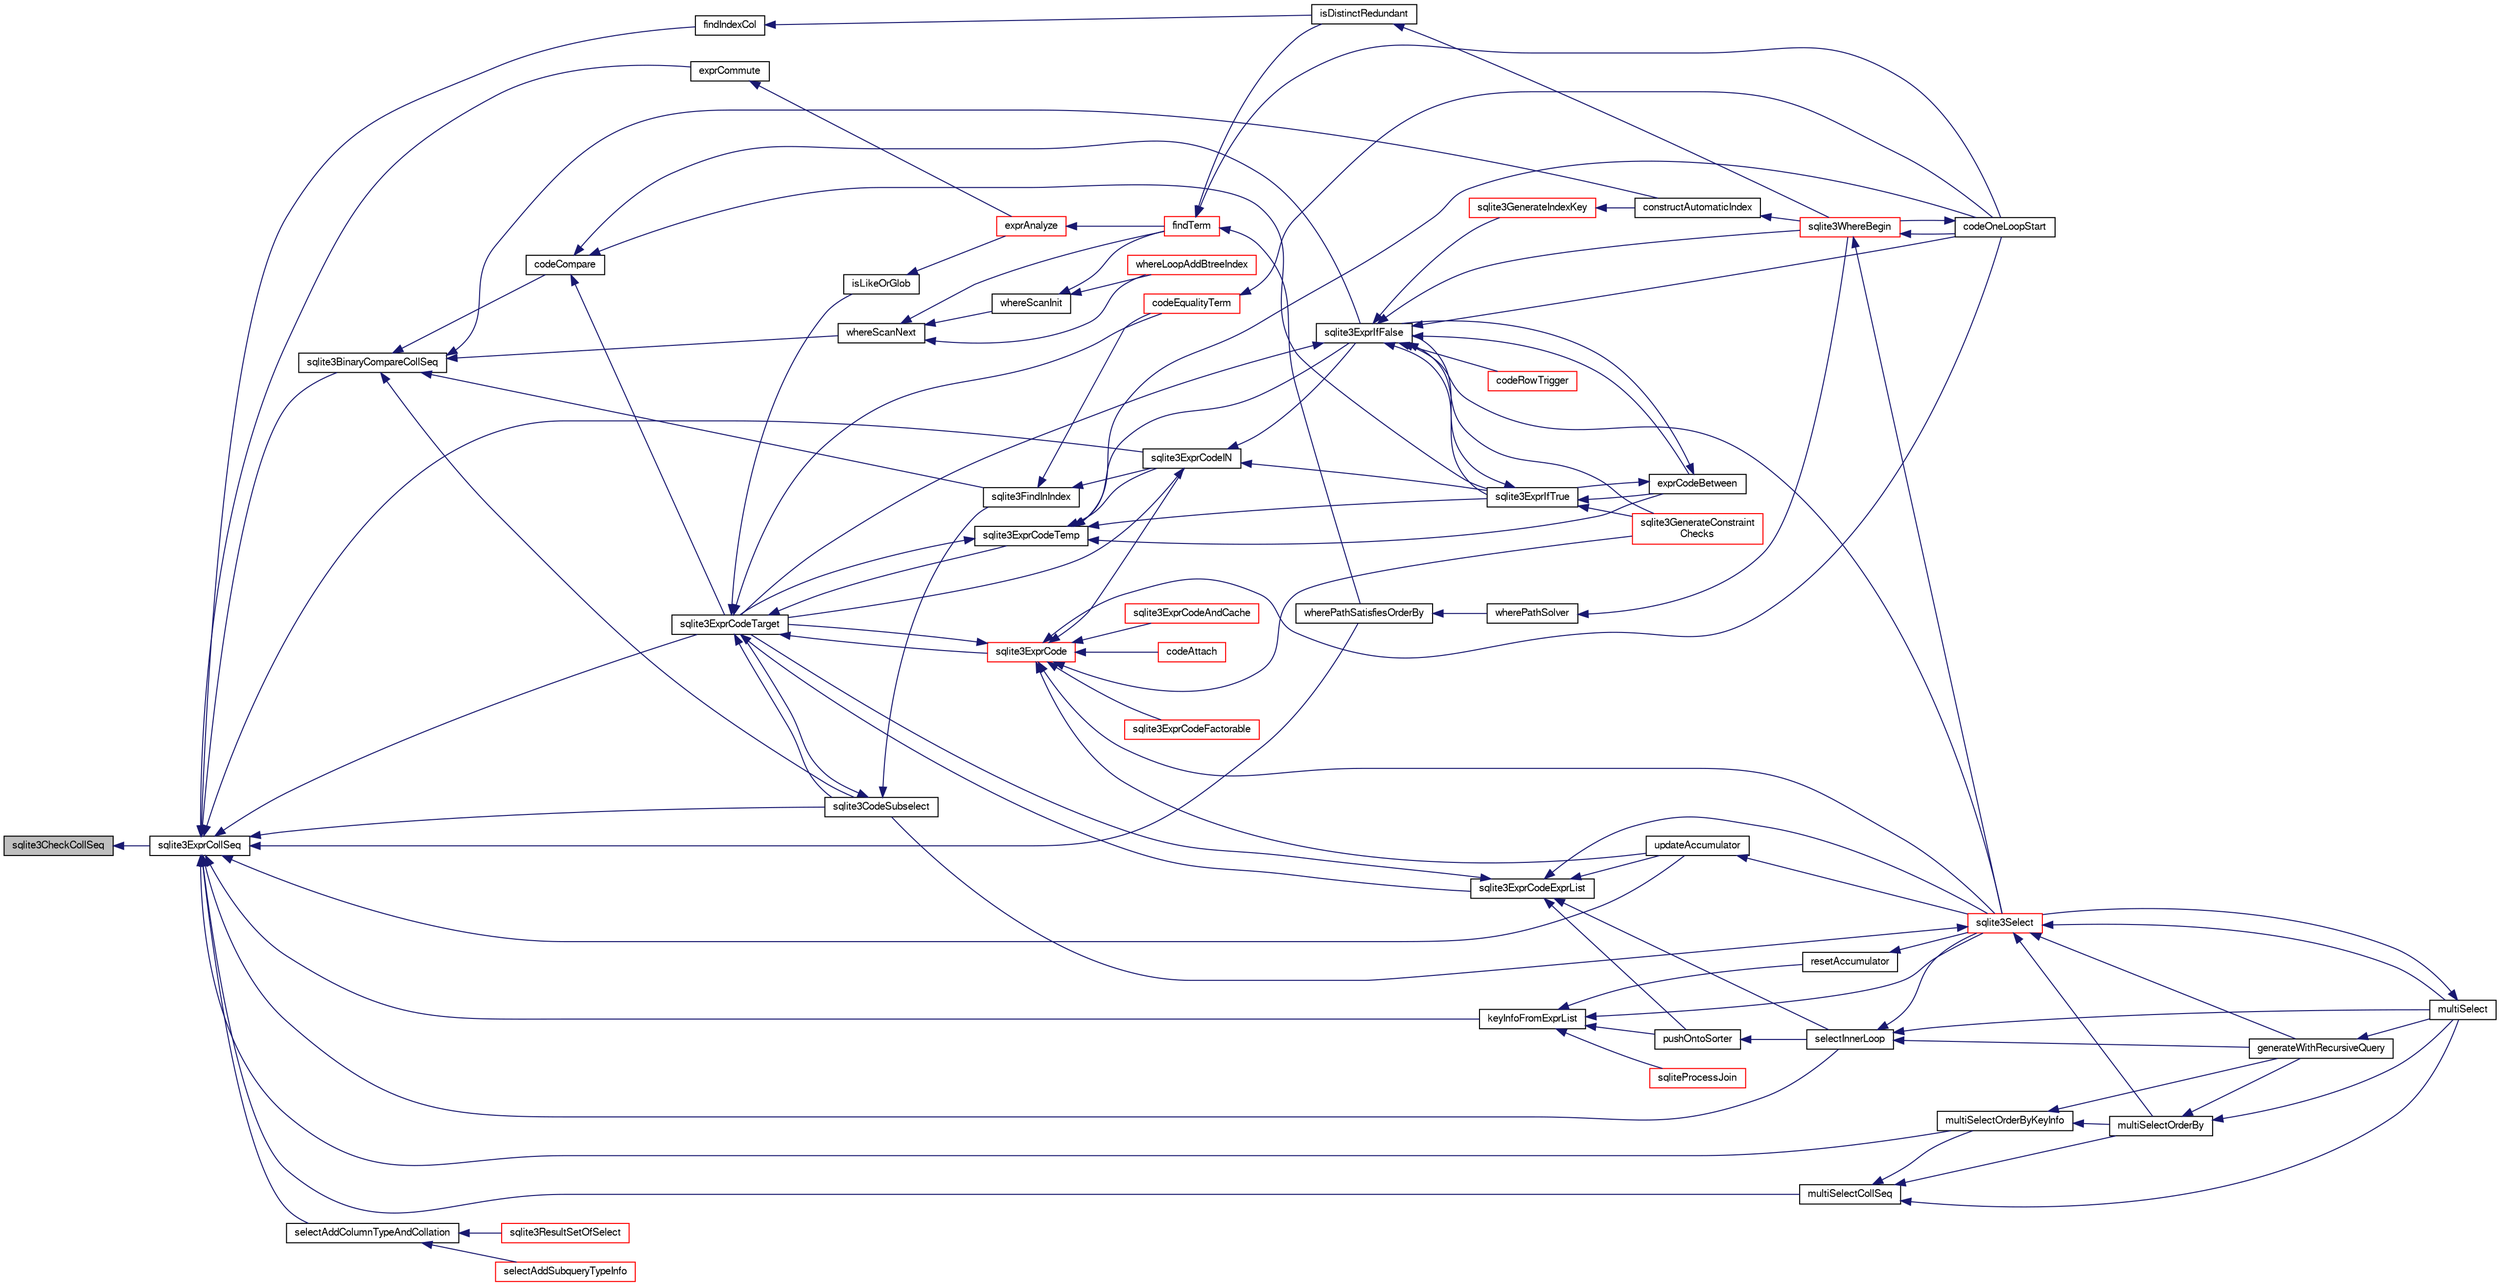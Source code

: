 digraph "sqlite3CheckCollSeq"
{
  edge [fontname="FreeSans",fontsize="10",labelfontname="FreeSans",labelfontsize="10"];
  node [fontname="FreeSans",fontsize="10",shape=record];
  rankdir="LR";
  Node469467 [label="sqlite3CheckCollSeq",height=0.2,width=0.4,color="black", fillcolor="grey75", style="filled", fontcolor="black"];
  Node469467 -> Node469468 [dir="back",color="midnightblue",fontsize="10",style="solid",fontname="FreeSans"];
  Node469468 [label="sqlite3ExprCollSeq",height=0.2,width=0.4,color="black", fillcolor="white", style="filled",URL="$sqlite3_8c.html#af36e271ed5ce13d4f2d088a766529574"];
  Node469468 -> Node469469 [dir="back",color="midnightblue",fontsize="10",style="solid",fontname="FreeSans"];
  Node469469 [label="sqlite3BinaryCompareCollSeq",height=0.2,width=0.4,color="black", fillcolor="white", style="filled",URL="$sqlite3_8c.html#ad736cef22bdf857cc89b9411ffca6af6"];
  Node469469 -> Node469470 [dir="back",color="midnightblue",fontsize="10",style="solid",fontname="FreeSans"];
  Node469470 [label="codeCompare",height=0.2,width=0.4,color="black", fillcolor="white", style="filled",URL="$sqlite3_8c.html#a8cca26a71db22ffabf292736aefd31a9"];
  Node469470 -> Node469471 [dir="back",color="midnightblue",fontsize="10",style="solid",fontname="FreeSans"];
  Node469471 [label="sqlite3ExprCodeTarget",height=0.2,width=0.4,color="black", fillcolor="white", style="filled",URL="$sqlite3_8c.html#a4f308397a0a3ed299ed31aaa1ae2a293"];
  Node469471 -> Node469472 [dir="back",color="midnightblue",fontsize="10",style="solid",fontname="FreeSans"];
  Node469472 [label="sqlite3CodeSubselect",height=0.2,width=0.4,color="black", fillcolor="white", style="filled",URL="$sqlite3_8c.html#aa69b46d2204a1d1b110107a1be12ee0c"];
  Node469472 -> Node469473 [dir="back",color="midnightblue",fontsize="10",style="solid",fontname="FreeSans"];
  Node469473 [label="sqlite3FindInIndex",height=0.2,width=0.4,color="black", fillcolor="white", style="filled",URL="$sqlite3_8c.html#af7d8c56ab0231f44bb5f87b3fafeffb2"];
  Node469473 -> Node469474 [dir="back",color="midnightblue",fontsize="10",style="solid",fontname="FreeSans"];
  Node469474 [label="sqlite3ExprCodeIN",height=0.2,width=0.4,color="black", fillcolor="white", style="filled",URL="$sqlite3_8c.html#ad9cf4f5b5ffb90c24a4a0900c8626193"];
  Node469474 -> Node469471 [dir="back",color="midnightblue",fontsize="10",style="solid",fontname="FreeSans"];
  Node469474 -> Node469475 [dir="back",color="midnightblue",fontsize="10",style="solid",fontname="FreeSans"];
  Node469475 [label="sqlite3ExprIfTrue",height=0.2,width=0.4,color="black", fillcolor="white", style="filled",URL="$sqlite3_8c.html#ad93a55237c23e1b743ab1f59df1a1444"];
  Node469475 -> Node469476 [dir="back",color="midnightblue",fontsize="10",style="solid",fontname="FreeSans"];
  Node469476 [label="exprCodeBetween",height=0.2,width=0.4,color="black", fillcolor="white", style="filled",URL="$sqlite3_8c.html#abd053493214542bca8f406f42145d173"];
  Node469476 -> Node469475 [dir="back",color="midnightblue",fontsize="10",style="solid",fontname="FreeSans"];
  Node469476 -> Node469477 [dir="back",color="midnightblue",fontsize="10",style="solid",fontname="FreeSans"];
  Node469477 [label="sqlite3ExprIfFalse",height=0.2,width=0.4,color="black", fillcolor="white", style="filled",URL="$sqlite3_8c.html#af97ecccb5d56e321e118414b08f65b71"];
  Node469477 -> Node469471 [dir="back",color="midnightblue",fontsize="10",style="solid",fontname="FreeSans"];
  Node469477 -> Node469476 [dir="back",color="midnightblue",fontsize="10",style="solid",fontname="FreeSans"];
  Node469477 -> Node469475 [dir="back",color="midnightblue",fontsize="10",style="solid",fontname="FreeSans"];
  Node469477 -> Node469478 [dir="back",color="midnightblue",fontsize="10",style="solid",fontname="FreeSans"];
  Node469478 [label="sqlite3GenerateIndexKey",height=0.2,width=0.4,color="red", fillcolor="white", style="filled",URL="$sqlite3_8c.html#ab85ac93d5c5e6760f45f07897be7f272"];
  Node469478 -> Node469506 [dir="back",color="midnightblue",fontsize="10",style="solid",fontname="FreeSans"];
  Node469506 [label="constructAutomaticIndex",height=0.2,width=0.4,color="black", fillcolor="white", style="filled",URL="$sqlite3_8c.html#aad43d38bc718f4c8e8d0dd8f33ed526f"];
  Node469506 -> Node469507 [dir="back",color="midnightblue",fontsize="10",style="solid",fontname="FreeSans"];
  Node469507 [label="sqlite3WhereBegin",height=0.2,width=0.4,color="red", fillcolor="white", style="filled",URL="$sqlite3_8c.html#acad049f5c9a96a8118cffd5e5ce89f7c"];
  Node469507 -> Node469510 [dir="back",color="midnightblue",fontsize="10",style="solid",fontname="FreeSans"];
  Node469510 [label="sqlite3Select",height=0.2,width=0.4,color="red", fillcolor="white", style="filled",URL="$sqlite3_8c.html#a2465ee8c956209ba4b272477b7c21a45"];
  Node469510 -> Node469472 [dir="back",color="midnightblue",fontsize="10",style="solid",fontname="FreeSans"];
  Node469510 -> Node469512 [dir="back",color="midnightblue",fontsize="10",style="solid",fontname="FreeSans"];
  Node469512 [label="generateWithRecursiveQuery",height=0.2,width=0.4,color="black", fillcolor="white", style="filled",URL="$sqlite3_8c.html#ade2c3663fa9c3b9676507984b9483942"];
  Node469512 -> Node469513 [dir="back",color="midnightblue",fontsize="10",style="solid",fontname="FreeSans"];
  Node469513 [label="multiSelect",height=0.2,width=0.4,color="black", fillcolor="white", style="filled",URL="$sqlite3_8c.html#a6456c61f3d9b2389738753cedfa24fa7"];
  Node469513 -> Node469510 [dir="back",color="midnightblue",fontsize="10",style="solid",fontname="FreeSans"];
  Node469510 -> Node469513 [dir="back",color="midnightblue",fontsize="10",style="solid",fontname="FreeSans"];
  Node469510 -> Node469514 [dir="back",color="midnightblue",fontsize="10",style="solid",fontname="FreeSans"];
  Node469514 [label="multiSelectOrderBy",height=0.2,width=0.4,color="black", fillcolor="white", style="filled",URL="$sqlite3_8c.html#afcdb8488c6f4dfdadaf9f04bca35b808"];
  Node469514 -> Node469512 [dir="back",color="midnightblue",fontsize="10",style="solid",fontname="FreeSans"];
  Node469514 -> Node469513 [dir="back",color="midnightblue",fontsize="10",style="solid",fontname="FreeSans"];
  Node469507 -> Node469516 [dir="back",color="midnightblue",fontsize="10",style="solid",fontname="FreeSans"];
  Node469516 [label="codeOneLoopStart",height=0.2,width=0.4,color="black", fillcolor="white", style="filled",URL="$sqlite3_8c.html#aa868875120b151c169cc79139ed6e008"];
  Node469516 -> Node469507 [dir="back",color="midnightblue",fontsize="10",style="solid",fontname="FreeSans"];
  Node469477 -> Node469504 [dir="back",color="midnightblue",fontsize="10",style="solid",fontname="FreeSans"];
  Node469504 [label="sqlite3GenerateConstraint\lChecks",height=0.2,width=0.4,color="red", fillcolor="white", style="filled",URL="$sqlite3_8c.html#aef639c1e6a0c0a67ca6e7690ad931bd2"];
  Node469477 -> Node469510 [dir="back",color="midnightblue",fontsize="10",style="solid",fontname="FreeSans"];
  Node469477 -> Node469496 [dir="back",color="midnightblue",fontsize="10",style="solid",fontname="FreeSans"];
  Node469496 [label="codeRowTrigger",height=0.2,width=0.4,color="red", fillcolor="white", style="filled",URL="$sqlite3_8c.html#a463cea5aaaf388b560b206570a0022fc"];
  Node469477 -> Node469516 [dir="back",color="midnightblue",fontsize="10",style="solid",fontname="FreeSans"];
  Node469477 -> Node469507 [dir="back",color="midnightblue",fontsize="10",style="solid",fontname="FreeSans"];
  Node469475 -> Node469477 [dir="back",color="midnightblue",fontsize="10",style="solid",fontname="FreeSans"];
  Node469475 -> Node469504 [dir="back",color="midnightblue",fontsize="10",style="solid",fontname="FreeSans"];
  Node469474 -> Node469477 [dir="back",color="midnightblue",fontsize="10",style="solid",fontname="FreeSans"];
  Node469473 -> Node469517 [dir="back",color="midnightblue",fontsize="10",style="solid",fontname="FreeSans"];
  Node469517 [label="codeEqualityTerm",height=0.2,width=0.4,color="red", fillcolor="white", style="filled",URL="$sqlite3_8c.html#ad88a57073f031452c9843e97f15acc47"];
  Node469517 -> Node469516 [dir="back",color="midnightblue",fontsize="10",style="solid",fontname="FreeSans"];
  Node469472 -> Node469471 [dir="back",color="midnightblue",fontsize="10",style="solid",fontname="FreeSans"];
  Node469471 -> Node469519 [dir="back",color="midnightblue",fontsize="10",style="solid",fontname="FreeSans"];
  Node469519 [label="sqlite3ExprCodeTemp",height=0.2,width=0.4,color="black", fillcolor="white", style="filled",URL="$sqlite3_8c.html#a3bc5c1ccb3c5851847e2aeb4a84ae1fc"];
  Node469519 -> Node469474 [dir="back",color="midnightblue",fontsize="10",style="solid",fontname="FreeSans"];
  Node469519 -> Node469471 [dir="back",color="midnightblue",fontsize="10",style="solid",fontname="FreeSans"];
  Node469519 -> Node469476 [dir="back",color="midnightblue",fontsize="10",style="solid",fontname="FreeSans"];
  Node469519 -> Node469475 [dir="back",color="midnightblue",fontsize="10",style="solid",fontname="FreeSans"];
  Node469519 -> Node469477 [dir="back",color="midnightblue",fontsize="10",style="solid",fontname="FreeSans"];
  Node469519 -> Node469516 [dir="back",color="midnightblue",fontsize="10",style="solid",fontname="FreeSans"];
  Node469471 -> Node469520 [dir="back",color="midnightblue",fontsize="10",style="solid",fontname="FreeSans"];
  Node469520 [label="sqlite3ExprCode",height=0.2,width=0.4,color="red", fillcolor="white", style="filled",URL="$sqlite3_8c.html#a75f270fb0b111b86924cca4ea507b417"];
  Node469520 -> Node469474 [dir="back",color="midnightblue",fontsize="10",style="solid",fontname="FreeSans"];
  Node469520 -> Node469471 [dir="back",color="midnightblue",fontsize="10",style="solid",fontname="FreeSans"];
  Node469520 -> Node469521 [dir="back",color="midnightblue",fontsize="10",style="solid",fontname="FreeSans"];
  Node469521 [label="sqlite3ExprCodeFactorable",height=0.2,width=0.4,color="red", fillcolor="white", style="filled",URL="$sqlite3_8c.html#a843f7fd58eec5a683c1fd8435fcd1e84"];
  Node469520 -> Node469522 [dir="back",color="midnightblue",fontsize="10",style="solid",fontname="FreeSans"];
  Node469522 [label="sqlite3ExprCodeAndCache",height=0.2,width=0.4,color="red", fillcolor="white", style="filled",URL="$sqlite3_8c.html#ae3e46527d9b7fc9cb9236d21a5e6b1d8"];
  Node469520 -> Node469523 [dir="back",color="midnightblue",fontsize="10",style="solid",fontname="FreeSans"];
  Node469523 [label="codeAttach",height=0.2,width=0.4,color="red", fillcolor="white", style="filled",URL="$sqlite3_8c.html#ade4e9e30d828a19c191fdcb098676d5b"];
  Node469520 -> Node469504 [dir="back",color="midnightblue",fontsize="10",style="solid",fontname="FreeSans"];
  Node469520 -> Node469528 [dir="back",color="midnightblue",fontsize="10",style="solid",fontname="FreeSans"];
  Node469528 [label="updateAccumulator",height=0.2,width=0.4,color="black", fillcolor="white", style="filled",URL="$sqlite3_8c.html#a1681660dd3ecd50c8727d6e56a537bd9"];
  Node469528 -> Node469510 [dir="back",color="midnightblue",fontsize="10",style="solid",fontname="FreeSans"];
  Node469520 -> Node469510 [dir="back",color="midnightblue",fontsize="10",style="solid",fontname="FreeSans"];
  Node469520 -> Node469516 [dir="back",color="midnightblue",fontsize="10",style="solid",fontname="FreeSans"];
  Node469471 -> Node469529 [dir="back",color="midnightblue",fontsize="10",style="solid",fontname="FreeSans"];
  Node469529 [label="sqlite3ExprCodeExprList",height=0.2,width=0.4,color="black", fillcolor="white", style="filled",URL="$sqlite3_8c.html#a05b2b3dc3de7565de24eb3a2ff4e9566"];
  Node469529 -> Node469471 [dir="back",color="midnightblue",fontsize="10",style="solid",fontname="FreeSans"];
  Node469529 -> Node469530 [dir="back",color="midnightblue",fontsize="10",style="solid",fontname="FreeSans"];
  Node469530 [label="pushOntoSorter",height=0.2,width=0.4,color="black", fillcolor="white", style="filled",URL="$sqlite3_8c.html#a4555397beb584a386e7739cf022a6651"];
  Node469530 -> Node469531 [dir="back",color="midnightblue",fontsize="10",style="solid",fontname="FreeSans"];
  Node469531 [label="selectInnerLoop",height=0.2,width=0.4,color="black", fillcolor="white", style="filled",URL="$sqlite3_8c.html#ababe0933661ebe67eb0e6074bb1fd411"];
  Node469531 -> Node469512 [dir="back",color="midnightblue",fontsize="10",style="solid",fontname="FreeSans"];
  Node469531 -> Node469513 [dir="back",color="midnightblue",fontsize="10",style="solid",fontname="FreeSans"];
  Node469531 -> Node469510 [dir="back",color="midnightblue",fontsize="10",style="solid",fontname="FreeSans"];
  Node469529 -> Node469531 [dir="back",color="midnightblue",fontsize="10",style="solid",fontname="FreeSans"];
  Node469529 -> Node469528 [dir="back",color="midnightblue",fontsize="10",style="solid",fontname="FreeSans"];
  Node469529 -> Node469510 [dir="back",color="midnightblue",fontsize="10",style="solid",fontname="FreeSans"];
  Node469471 -> Node469532 [dir="back",color="midnightblue",fontsize="10",style="solid",fontname="FreeSans"];
  Node469532 [label="isLikeOrGlob",height=0.2,width=0.4,color="black", fillcolor="white", style="filled",URL="$sqlite3_8c.html#a6c38e495198bf8976f68d1a6ebd74a50"];
  Node469532 -> Node469533 [dir="back",color="midnightblue",fontsize="10",style="solid",fontname="FreeSans"];
  Node469533 [label="exprAnalyze",height=0.2,width=0.4,color="red", fillcolor="white", style="filled",URL="$sqlite3_8c.html#acb10e48c9a4184a4edd9bfd5b14ad0b7"];
  Node469533 -> Node469534 [dir="back",color="midnightblue",fontsize="10",style="solid",fontname="FreeSans"];
  Node469534 [label="findTerm",height=0.2,width=0.4,color="red", fillcolor="white", style="filled",URL="$sqlite3_8c.html#af26eb1eed85001fcf29fa189b631ac4b"];
  Node469534 -> Node469535 [dir="back",color="midnightblue",fontsize="10",style="solid",fontname="FreeSans"];
  Node469535 [label="isDistinctRedundant",height=0.2,width=0.4,color="black", fillcolor="white", style="filled",URL="$sqlite3_8c.html#acfc2ade61d376596f173a8f70fea379b"];
  Node469535 -> Node469507 [dir="back",color="midnightblue",fontsize="10",style="solid",fontname="FreeSans"];
  Node469534 -> Node469516 [dir="back",color="midnightblue",fontsize="10",style="solid",fontname="FreeSans"];
  Node469534 -> Node469536 [dir="back",color="midnightblue",fontsize="10",style="solid",fontname="FreeSans"];
  Node469536 [label="wherePathSatisfiesOrderBy",height=0.2,width=0.4,color="black", fillcolor="white", style="filled",URL="$sqlite3_8c.html#a0d0fdea0c17942906bcb742c15cf8861"];
  Node469536 -> Node469537 [dir="back",color="midnightblue",fontsize="10",style="solid",fontname="FreeSans"];
  Node469537 [label="wherePathSolver",height=0.2,width=0.4,color="black", fillcolor="white", style="filled",URL="$sqlite3_8c.html#aebc15a04540468c220b31d00e9b29fe6"];
  Node469537 -> Node469507 [dir="back",color="midnightblue",fontsize="10",style="solid",fontname="FreeSans"];
  Node469471 -> Node469517 [dir="back",color="midnightblue",fontsize="10",style="solid",fontname="FreeSans"];
  Node469470 -> Node469475 [dir="back",color="midnightblue",fontsize="10",style="solid",fontname="FreeSans"];
  Node469470 -> Node469477 [dir="back",color="midnightblue",fontsize="10",style="solid",fontname="FreeSans"];
  Node469469 -> Node469473 [dir="back",color="midnightblue",fontsize="10",style="solid",fontname="FreeSans"];
  Node469469 -> Node469472 [dir="back",color="midnightblue",fontsize="10",style="solid",fontname="FreeSans"];
  Node469469 -> Node469541 [dir="back",color="midnightblue",fontsize="10",style="solid",fontname="FreeSans"];
  Node469541 [label="whereScanNext",height=0.2,width=0.4,color="black", fillcolor="white", style="filled",URL="$sqlite3_8c.html#a9e9c2943f8e78b0d225912d165bdaee2"];
  Node469541 -> Node469542 [dir="back",color="midnightblue",fontsize="10",style="solid",fontname="FreeSans"];
  Node469542 [label="whereScanInit",height=0.2,width=0.4,color="black", fillcolor="white", style="filled",URL="$sqlite3_8c.html#ab7a6bce9b1760a3db93cca329216e5c9"];
  Node469542 -> Node469534 [dir="back",color="midnightblue",fontsize="10",style="solid",fontname="FreeSans"];
  Node469542 -> Node469543 [dir="back",color="midnightblue",fontsize="10",style="solid",fontname="FreeSans"];
  Node469543 [label="whereLoopAddBtreeIndex",height=0.2,width=0.4,color="red", fillcolor="white", style="filled",URL="$sqlite3_8c.html#abde05643b060182010b7eb8098125a05"];
  Node469541 -> Node469534 [dir="back",color="midnightblue",fontsize="10",style="solid",fontname="FreeSans"];
  Node469541 -> Node469543 [dir="back",color="midnightblue",fontsize="10",style="solid",fontname="FreeSans"];
  Node469469 -> Node469506 [dir="back",color="midnightblue",fontsize="10",style="solid",fontname="FreeSans"];
  Node469468 -> Node469472 [dir="back",color="midnightblue",fontsize="10",style="solid",fontname="FreeSans"];
  Node469468 -> Node469474 [dir="back",color="midnightblue",fontsize="10",style="solid",fontname="FreeSans"];
  Node469468 -> Node469471 [dir="back",color="midnightblue",fontsize="10",style="solid",fontname="FreeSans"];
  Node469468 -> Node469531 [dir="back",color="midnightblue",fontsize="10",style="solid",fontname="FreeSans"];
  Node469468 -> Node469547 [dir="back",color="midnightblue",fontsize="10",style="solid",fontname="FreeSans"];
  Node469547 [label="keyInfoFromExprList",height=0.2,width=0.4,color="black", fillcolor="white", style="filled",URL="$sqlite3_8c.html#a68913ccee48e2f0a6d5161eda353c2ac"];
  Node469547 -> Node469548 [dir="back",color="midnightblue",fontsize="10",style="solid",fontname="FreeSans"];
  Node469548 [label="sqliteProcessJoin",height=0.2,width=0.4,color="red", fillcolor="white", style="filled",URL="$sqlite3_8c.html#a4c90acd601941efc455f7b09a7f9d6a9"];
  Node469547 -> Node469530 [dir="back",color="midnightblue",fontsize="10",style="solid",fontname="FreeSans"];
  Node469547 -> Node469563 [dir="back",color="midnightblue",fontsize="10",style="solid",fontname="FreeSans"];
  Node469563 [label="resetAccumulator",height=0.2,width=0.4,color="black", fillcolor="white", style="filled",URL="$sqlite3_8c.html#aaaebef1047a9d25a999511df2be67151"];
  Node469563 -> Node469510 [dir="back",color="midnightblue",fontsize="10",style="solid",fontname="FreeSans"];
  Node469547 -> Node469510 [dir="back",color="midnightblue",fontsize="10",style="solid",fontname="FreeSans"];
  Node469468 -> Node469564 [dir="back",color="midnightblue",fontsize="10",style="solid",fontname="FreeSans"];
  Node469564 [label="selectAddColumnTypeAndCollation",height=0.2,width=0.4,color="black", fillcolor="white", style="filled",URL="$sqlite3_8c.html#af0d3e812ed68a0aabcc6cfeeb0ac523f"];
  Node469564 -> Node469560 [dir="back",color="midnightblue",fontsize="10",style="solid",fontname="FreeSans"];
  Node469560 [label="sqlite3ResultSetOfSelect",height=0.2,width=0.4,color="red", fillcolor="white", style="filled",URL="$sqlite3_8c.html#ade35a86757654a36498d74152aa2fda8"];
  Node469564 -> Node469565 [dir="back",color="midnightblue",fontsize="10",style="solid",fontname="FreeSans"];
  Node469565 [label="selectAddSubqueryTypeInfo",height=0.2,width=0.4,color="red", fillcolor="white", style="filled",URL="$sqlite3_8c.html#aa50a80693ae7262c2befdf1c0980a0a1"];
  Node469468 -> Node469567 [dir="back",color="midnightblue",fontsize="10",style="solid",fontname="FreeSans"];
  Node469567 [label="multiSelectCollSeq",height=0.2,width=0.4,color="black", fillcolor="white", style="filled",URL="$sqlite3_8c.html#aea93d5ccdcad653afbabba9a4b1ae3d8"];
  Node469567 -> Node469568 [dir="back",color="midnightblue",fontsize="10",style="solid",fontname="FreeSans"];
  Node469568 [label="multiSelectOrderByKeyInfo",height=0.2,width=0.4,color="black", fillcolor="white", style="filled",URL="$sqlite3_8c.html#a3b58e0e1740b5e4d4cbc8322541d4de8"];
  Node469568 -> Node469512 [dir="back",color="midnightblue",fontsize="10",style="solid",fontname="FreeSans"];
  Node469568 -> Node469514 [dir="back",color="midnightblue",fontsize="10",style="solid",fontname="FreeSans"];
  Node469567 -> Node469513 [dir="back",color="midnightblue",fontsize="10",style="solid",fontname="FreeSans"];
  Node469567 -> Node469514 [dir="back",color="midnightblue",fontsize="10",style="solid",fontname="FreeSans"];
  Node469468 -> Node469568 [dir="back",color="midnightblue",fontsize="10",style="solid",fontname="FreeSans"];
  Node469468 -> Node469528 [dir="back",color="midnightblue",fontsize="10",style="solid",fontname="FreeSans"];
  Node469468 -> Node469569 [dir="back",color="midnightblue",fontsize="10",style="solid",fontname="FreeSans"];
  Node469569 [label="exprCommute",height=0.2,width=0.4,color="black", fillcolor="white", style="filled",URL="$sqlite3_8c.html#ab6bc22735005ef5fc9bd51cd269f54be"];
  Node469569 -> Node469533 [dir="back",color="midnightblue",fontsize="10",style="solid",fontname="FreeSans"];
  Node469468 -> Node469570 [dir="back",color="midnightblue",fontsize="10",style="solid",fontname="FreeSans"];
  Node469570 [label="findIndexCol",height=0.2,width=0.4,color="black", fillcolor="white", style="filled",URL="$sqlite3_8c.html#a6ac4261eecc9cc8a410b6168f911893f"];
  Node469570 -> Node469535 [dir="back",color="midnightblue",fontsize="10",style="solid",fontname="FreeSans"];
  Node469468 -> Node469536 [dir="back",color="midnightblue",fontsize="10",style="solid",fontname="FreeSans"];
}
